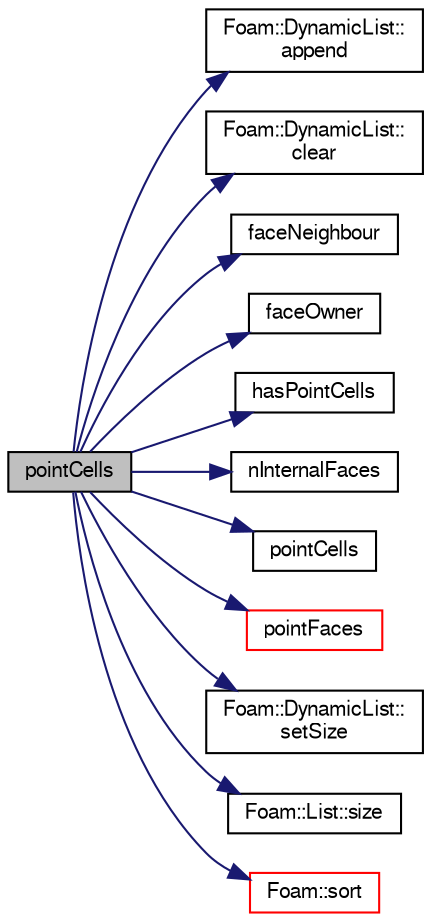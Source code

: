 digraph "pointCells"
{
  bgcolor="transparent";
  edge [fontname="FreeSans",fontsize="10",labelfontname="FreeSans",labelfontsize="10"];
  node [fontname="FreeSans",fontsize="10",shape=record];
  rankdir="LR";
  Node52832 [label="pointCells",height=0.2,width=0.4,color="black", fillcolor="grey75", style="filled", fontcolor="black"];
  Node52832 -> Node52833 [color="midnightblue",fontsize="10",style="solid",fontname="FreeSans"];
  Node52833 [label="Foam::DynamicList::\lappend",height=0.2,width=0.4,color="black",URL="$a25890.html#a7b67b42af715604376ad63a681dee6d8",tooltip="Append an element at the end of the list. "];
  Node52832 -> Node52834 [color="midnightblue",fontsize="10",style="solid",fontname="FreeSans"];
  Node52834 [label="Foam::DynamicList::\lclear",height=0.2,width=0.4,color="black",URL="$a25890.html#ac8bb3912a3ce86b15842e79d0b421204",tooltip="Clear the addressed list, i.e. set the size to zero. "];
  Node52832 -> Node52835 [color="midnightblue",fontsize="10",style="solid",fontname="FreeSans"];
  Node52835 [label="faceNeighbour",height=0.2,width=0.4,color="black",URL="$a27530.html#acd9489a2ac1ec02451fef1f415386694",tooltip="Face face-neighbour addressing. "];
  Node52832 -> Node52836 [color="midnightblue",fontsize="10",style="solid",fontname="FreeSans"];
  Node52836 [label="faceOwner",height=0.2,width=0.4,color="black",URL="$a27530.html#a95a88187f795e30779aa3bac679d9bfc",tooltip="Face face-owner addresing. "];
  Node52832 -> Node52837 [color="midnightblue",fontsize="10",style="solid",fontname="FreeSans"];
  Node52837 [label="hasPointCells",height=0.2,width=0.4,color="black",URL="$a27530.html#a7da415319248a5f8ecabfeba67685e2a"];
  Node52832 -> Node52838 [color="midnightblue",fontsize="10",style="solid",fontname="FreeSans"];
  Node52838 [label="nInternalFaces",height=0.2,width=0.4,color="black",URL="$a27530.html#aa6c7965af1f30d16d9125deb981cbdb0"];
  Node52832 -> Node52839 [color="midnightblue",fontsize="10",style="solid",fontname="FreeSans"];
  Node52839 [label="pointCells",height=0.2,width=0.4,color="black",URL="$a27530.html#a4397bfc7b201fc2ddfc19b859aca451d"];
  Node52832 -> Node52840 [color="midnightblue",fontsize="10",style="solid",fontname="FreeSans"];
  Node52840 [label="pointFaces",height=0.2,width=0.4,color="red",URL="$a27530.html#acc347dd5dd3557af888ac3dd86d90d22"];
  Node52832 -> Node52857 [color="midnightblue",fontsize="10",style="solid",fontname="FreeSans"];
  Node52857 [label="Foam::DynamicList::\lsetSize",height=0.2,width=0.4,color="black",URL="$a25890.html#aedb985ffeaf1bdbfeccc2a8730405703",tooltip="Alter the addressed list size. "];
  Node52832 -> Node52858 [color="midnightblue",fontsize="10",style="solid",fontname="FreeSans"];
  Node52858 [label="Foam::List::size",height=0.2,width=0.4,color="black",URL="$a25694.html#a8a5f6fa29bd4b500caf186f60245b384",tooltip="Override size to be inconsistent with allocated storage. "];
  Node52832 -> Node52859 [color="midnightblue",fontsize="10",style="solid",fontname="FreeSans"];
  Node52859 [label="Foam::sort",height=0.2,width=0.4,color="red",URL="$a21124.html#a8040176c5570405aa954090217c37fbe"];
}
